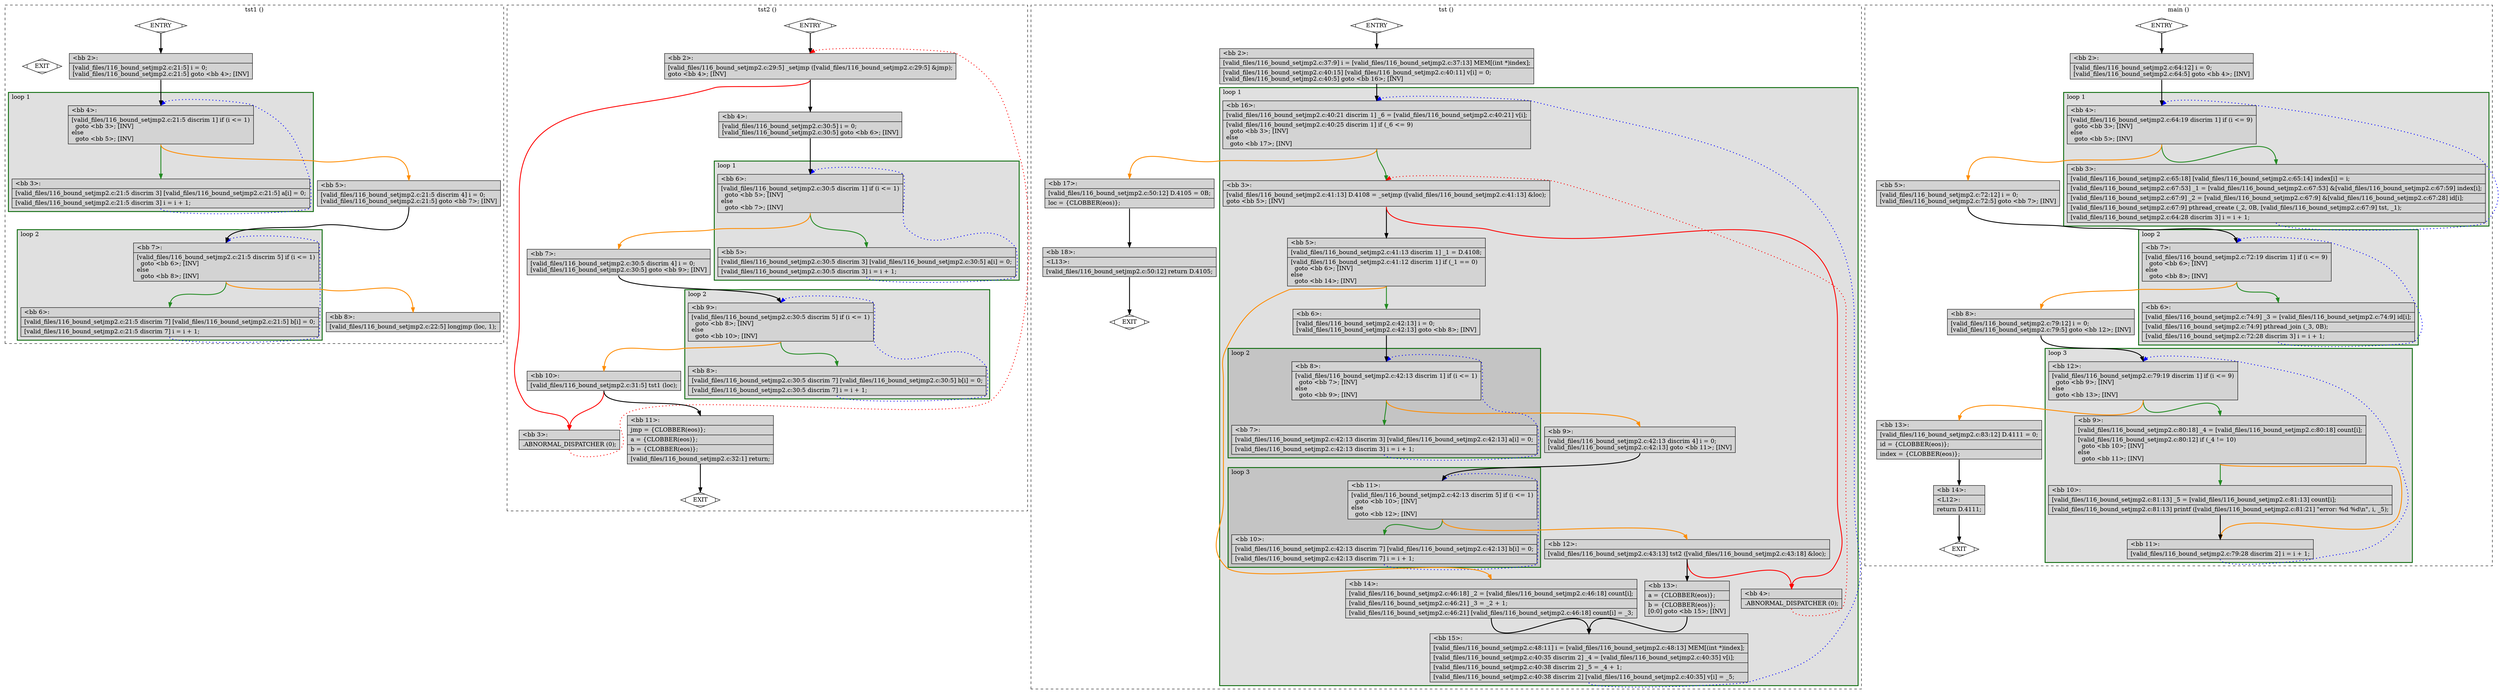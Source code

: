 digraph "a-116_bound_setjmp2.c.015t.cfg" {
overlap=false;
subgraph "cluster_tst1" {
	style="dashed";
	color="black";
	label="tst1 ()";
	subgraph cluster_0_2 {
	style="filled";
	color="darkgreen";
	fillcolor="grey88";
	label="loop 2";
	labeljust=l;
	penwidth=2;
	fn_0_basic_block_7 [shape=record,style=filled,fillcolor=lightgrey,label="{\<bb\ 7\>:\l\
|[valid_files/116_bound_setjmp2.c:21:5\ discrim\ 5]\ if\ (i\ \<=\ 1)\l\
\ \ goto\ \<bb\ 6\>;\ [INV]\l\
else\l\
\ \ goto\ \<bb\ 8\>;\ [INV]\l\
}"];

	fn_0_basic_block_6 [shape=record,style=filled,fillcolor=lightgrey,label="{\<bb\ 6\>:\l\
|[valid_files/116_bound_setjmp2.c:21:5\ discrim\ 7]\ [valid_files/116_bound_setjmp2.c:21:5]\ b[i]\ =\ 0;\l\
|[valid_files/116_bound_setjmp2.c:21:5\ discrim\ 7]\ i\ =\ i\ +\ 1;\l\
}"];

	}
	subgraph cluster_0_1 {
	style="filled";
	color="darkgreen";
	fillcolor="grey88";
	label="loop 1";
	labeljust=l;
	penwidth=2;
	fn_0_basic_block_4 [shape=record,style=filled,fillcolor=lightgrey,label="{\<bb\ 4\>:\l\
|[valid_files/116_bound_setjmp2.c:21:5\ discrim\ 1]\ if\ (i\ \<=\ 1)\l\
\ \ goto\ \<bb\ 3\>;\ [INV]\l\
else\l\
\ \ goto\ \<bb\ 5\>;\ [INV]\l\
}"];

	fn_0_basic_block_3 [shape=record,style=filled,fillcolor=lightgrey,label="{\<bb\ 3\>:\l\
|[valid_files/116_bound_setjmp2.c:21:5\ discrim\ 3]\ [valid_files/116_bound_setjmp2.c:21:5]\ a[i]\ =\ 0;\l\
|[valid_files/116_bound_setjmp2.c:21:5\ discrim\ 3]\ i\ =\ i\ +\ 1;\l\
}"];

	}
	fn_0_basic_block_0 [shape=Mdiamond,style=filled,fillcolor=white,label="ENTRY"];

	fn_0_basic_block_1 [shape=Mdiamond,style=filled,fillcolor=white,label="EXIT"];

	fn_0_basic_block_2 [shape=record,style=filled,fillcolor=lightgrey,label="{\<bb\ 2\>:\l\
|[valid_files/116_bound_setjmp2.c:21:5]\ i\ =\ 0;\l\
[valid_files/116_bound_setjmp2.c:21:5]\ goto\ \<bb\ 4\>;\ [INV]\l\
}"];

	fn_0_basic_block_5 [shape=record,style=filled,fillcolor=lightgrey,label="{\<bb\ 5\>:\l\
|[valid_files/116_bound_setjmp2.c:21:5\ discrim\ 4]\ i\ =\ 0;\l\
[valid_files/116_bound_setjmp2.c:21:5]\ goto\ \<bb\ 7\>;\ [INV]\l\
}"];

	fn_0_basic_block_8 [shape=record,style=filled,fillcolor=lightgrey,label="{\<bb\ 8\>:\l\
|[valid_files/116_bound_setjmp2.c:22:5]\ longjmp\ (loc,\ 1);\l\
}"];

	fn_0_basic_block_0:s -> fn_0_basic_block_2:n [style="solid,bold",color=black,weight=100,constraint=true];
	fn_0_basic_block_2:s -> fn_0_basic_block_4:n [style="solid,bold",color=black,weight=100,constraint=true];
	fn_0_basic_block_3:s -> fn_0_basic_block_4:n [style="dotted,bold",color=blue,weight=10,constraint=false];
	fn_0_basic_block_4:s -> fn_0_basic_block_3:n [style="solid,bold",color=forestgreen,weight=10,constraint=true];
	fn_0_basic_block_4:s -> fn_0_basic_block_5:n [style="solid,bold",color=darkorange,weight=10,constraint=true];
	fn_0_basic_block_5:s -> fn_0_basic_block_7:n [style="solid,bold",color=black,weight=100,constraint=true];
	fn_0_basic_block_6:s -> fn_0_basic_block_7:n [style="dotted,bold",color=blue,weight=10,constraint=false];
	fn_0_basic_block_7:s -> fn_0_basic_block_6:n [style="solid,bold",color=forestgreen,weight=10,constraint=true];
	fn_0_basic_block_7:s -> fn_0_basic_block_8:n [style="solid,bold",color=darkorange,weight=10,constraint=true];
	fn_0_basic_block_0:s -> fn_0_basic_block_1:n [style="invis",constraint=true];
}
subgraph "cluster_tst2" {
	style="dashed";
	color="black";
	label="tst2 ()";
	subgraph cluster_1_2 {
	style="filled";
	color="darkgreen";
	fillcolor="grey88";
	label="loop 2";
	labeljust=l;
	penwidth=2;
	fn_1_basic_block_9 [shape=record,style=filled,fillcolor=lightgrey,label="{\<bb\ 9\>:\l\
|[valid_files/116_bound_setjmp2.c:30:5\ discrim\ 5]\ if\ (i\ \<=\ 1)\l\
\ \ goto\ \<bb\ 8\>;\ [INV]\l\
else\l\
\ \ goto\ \<bb\ 10\>;\ [INV]\l\
}"];

	fn_1_basic_block_8 [shape=record,style=filled,fillcolor=lightgrey,label="{\<bb\ 8\>:\l\
|[valid_files/116_bound_setjmp2.c:30:5\ discrim\ 7]\ [valid_files/116_bound_setjmp2.c:30:5]\ b[i]\ =\ 0;\l\
|[valid_files/116_bound_setjmp2.c:30:5\ discrim\ 7]\ i\ =\ i\ +\ 1;\l\
}"];

	}
	subgraph cluster_1_1 {
	style="filled";
	color="darkgreen";
	fillcolor="grey88";
	label="loop 1";
	labeljust=l;
	penwidth=2;
	fn_1_basic_block_6 [shape=record,style=filled,fillcolor=lightgrey,label="{\<bb\ 6\>:\l\
|[valid_files/116_bound_setjmp2.c:30:5\ discrim\ 1]\ if\ (i\ \<=\ 1)\l\
\ \ goto\ \<bb\ 5\>;\ [INV]\l\
else\l\
\ \ goto\ \<bb\ 7\>;\ [INV]\l\
}"];

	fn_1_basic_block_5 [shape=record,style=filled,fillcolor=lightgrey,label="{\<bb\ 5\>:\l\
|[valid_files/116_bound_setjmp2.c:30:5\ discrim\ 3]\ [valid_files/116_bound_setjmp2.c:30:5]\ a[i]\ =\ 0;\l\
|[valid_files/116_bound_setjmp2.c:30:5\ discrim\ 3]\ i\ =\ i\ +\ 1;\l\
}"];

	}
	fn_1_basic_block_0 [shape=Mdiamond,style=filled,fillcolor=white,label="ENTRY"];

	fn_1_basic_block_1 [shape=Mdiamond,style=filled,fillcolor=white,label="EXIT"];

	fn_1_basic_block_2 [shape=record,style=filled,fillcolor=lightgrey,label="{\<bb\ 2\>:\l\
|[valid_files/116_bound_setjmp2.c:29:5]\ _setjmp\ ([valid_files/116_bound_setjmp2.c:29:5]\ &jmp);\l\
goto\ \<bb\ 4\>;\ [INV]\l\
}"];

	fn_1_basic_block_3 [shape=record,style=filled,fillcolor=lightgrey,label="{\<bb\ 3\>:\l\
|.ABNORMAL_DISPATCHER\ (0);\l\
}"];

	fn_1_basic_block_4 [shape=record,style=filled,fillcolor=lightgrey,label="{\<bb\ 4\>:\l\
|[valid_files/116_bound_setjmp2.c:30:5]\ i\ =\ 0;\l\
[valid_files/116_bound_setjmp2.c:30:5]\ goto\ \<bb\ 6\>;\ [INV]\l\
}"];

	fn_1_basic_block_7 [shape=record,style=filled,fillcolor=lightgrey,label="{\<bb\ 7\>:\l\
|[valid_files/116_bound_setjmp2.c:30:5\ discrim\ 4]\ i\ =\ 0;\l\
[valid_files/116_bound_setjmp2.c:30:5]\ goto\ \<bb\ 9\>;\ [INV]\l\
}"];

	fn_1_basic_block_10 [shape=record,style=filled,fillcolor=lightgrey,label="{\<bb\ 10\>:\l\
|[valid_files/116_bound_setjmp2.c:31:5]\ tst1\ (loc);\l\
}"];

	fn_1_basic_block_11 [shape=record,style=filled,fillcolor=lightgrey,label="{\<bb\ 11\>:\l\
|jmp\ =\ \{CLOBBER(eos)\};\l\
|a\ =\ \{CLOBBER(eos)\};\l\
|b\ =\ \{CLOBBER(eos)\};\l\
|[valid_files/116_bound_setjmp2.c:32:1]\ return;\l\
}"];

	fn_1_basic_block_0:s -> fn_1_basic_block_2:n [style="solid,bold",color=black,weight=100,constraint=true];
	fn_1_basic_block_2:s -> fn_1_basic_block_4:n [style="solid,bold",color=black,weight=100,constraint=true];
	fn_1_basic_block_2:s -> fn_1_basic_block_3:n [style="solid,bold",color=red,weight=10,constraint=true];
	fn_1_basic_block_3:s -> fn_1_basic_block_2:n [style="dotted,bold",color=red,weight=10,constraint=false];
	fn_1_basic_block_4:s -> fn_1_basic_block_6:n [style="solid,bold",color=black,weight=100,constraint=true];
	fn_1_basic_block_5:s -> fn_1_basic_block_6:n [style="dotted,bold",color=blue,weight=10,constraint=false];
	fn_1_basic_block_6:s -> fn_1_basic_block_5:n [style="solid,bold",color=forestgreen,weight=10,constraint=true];
	fn_1_basic_block_6:s -> fn_1_basic_block_7:n [style="solid,bold",color=darkorange,weight=10,constraint=true];
	fn_1_basic_block_7:s -> fn_1_basic_block_9:n [style="solid,bold",color=black,weight=100,constraint=true];
	fn_1_basic_block_8:s -> fn_1_basic_block_9:n [style="dotted,bold",color=blue,weight=10,constraint=false];
	fn_1_basic_block_9:s -> fn_1_basic_block_8:n [style="solid,bold",color=forestgreen,weight=10,constraint=true];
	fn_1_basic_block_9:s -> fn_1_basic_block_10:n [style="solid,bold",color=darkorange,weight=10,constraint=true];
	fn_1_basic_block_10:s -> fn_1_basic_block_11:n [style="solid,bold",color=black,weight=100,constraint=true];
	fn_1_basic_block_10:s -> fn_1_basic_block_3:n [style="solid,bold",color=red,weight=10,constraint=true];
	fn_1_basic_block_11:s -> fn_1_basic_block_1:n [style="solid,bold",color=black,weight=10,constraint=true];
	fn_1_basic_block_0:s -> fn_1_basic_block_1:n [style="invis",constraint=true];
}
subgraph "cluster_tst" {
	style="dashed";
	color="black";
	label="tst ()";
	subgraph cluster_2_1 {
	style="filled";
	color="darkgreen";
	fillcolor="grey88";
	label="loop 1";
	labeljust=l;
	penwidth=2;
	subgraph cluster_2_3 {
	style="filled";
	color="darkgreen";
	fillcolor="grey77";
	label="loop 3";
	labeljust=l;
	penwidth=2;
	fn_2_basic_block_11 [shape=record,style=filled,fillcolor=lightgrey,label="{\<bb\ 11\>:\l\
|[valid_files/116_bound_setjmp2.c:42:13\ discrim\ 5]\ if\ (i\ \<=\ 1)\l\
\ \ goto\ \<bb\ 10\>;\ [INV]\l\
else\l\
\ \ goto\ \<bb\ 12\>;\ [INV]\l\
}"];

	fn_2_basic_block_10 [shape=record,style=filled,fillcolor=lightgrey,label="{\<bb\ 10\>:\l\
|[valid_files/116_bound_setjmp2.c:42:13\ discrim\ 7]\ [valid_files/116_bound_setjmp2.c:42:13]\ b[i]\ =\ 0;\l\
|[valid_files/116_bound_setjmp2.c:42:13\ discrim\ 7]\ i\ =\ i\ +\ 1;\l\
}"];

	}
	subgraph cluster_2_2 {
	style="filled";
	color="darkgreen";
	fillcolor="grey77";
	label="loop 2";
	labeljust=l;
	penwidth=2;
	fn_2_basic_block_8 [shape=record,style=filled,fillcolor=lightgrey,label="{\<bb\ 8\>:\l\
|[valid_files/116_bound_setjmp2.c:42:13\ discrim\ 1]\ if\ (i\ \<=\ 1)\l\
\ \ goto\ \<bb\ 7\>;\ [INV]\l\
else\l\
\ \ goto\ \<bb\ 9\>;\ [INV]\l\
}"];

	fn_2_basic_block_7 [shape=record,style=filled,fillcolor=lightgrey,label="{\<bb\ 7\>:\l\
|[valid_files/116_bound_setjmp2.c:42:13\ discrim\ 3]\ [valid_files/116_bound_setjmp2.c:42:13]\ a[i]\ =\ 0;\l\
|[valid_files/116_bound_setjmp2.c:42:13\ discrim\ 3]\ i\ =\ i\ +\ 1;\l\
}"];

	}
	fn_2_basic_block_16 [shape=record,style=filled,fillcolor=lightgrey,label="{\<bb\ 16\>:\l\
|[valid_files/116_bound_setjmp2.c:40:21\ discrim\ 1]\ _6\ =\ [valid_files/116_bound_setjmp2.c:40:21]\ v[i];\l\
|[valid_files/116_bound_setjmp2.c:40:25\ discrim\ 1]\ if\ (_6\ \<=\ 9)\l\
\ \ goto\ \<bb\ 3\>;\ [INV]\l\
else\l\
\ \ goto\ \<bb\ 17\>;\ [INV]\l\
}"];

	fn_2_basic_block_3 [shape=record,style=filled,fillcolor=lightgrey,label="{\<bb\ 3\>:\l\
|[valid_files/116_bound_setjmp2.c:41:13]\ D.4108\ =\ _setjmp\ ([valid_files/116_bound_setjmp2.c:41:13]\ &loc);\l\
goto\ \<bb\ 5\>;\ [INV]\l\
}"];

	fn_2_basic_block_5 [shape=record,style=filled,fillcolor=lightgrey,label="{\<bb\ 5\>:\l\
|[valid_files/116_bound_setjmp2.c:41:13\ discrim\ 1]\ _1\ =\ D.4108;\l\
|[valid_files/116_bound_setjmp2.c:41:12\ discrim\ 1]\ if\ (_1\ ==\ 0)\l\
\ \ goto\ \<bb\ 6\>;\ [INV]\l\
else\l\
\ \ goto\ \<bb\ 14\>;\ [INV]\l\
}"];

	fn_2_basic_block_4 [shape=record,style=filled,fillcolor=lightgrey,label="{\<bb\ 4\>:\l\
|.ABNORMAL_DISPATCHER\ (0);\l\
}"];

	fn_2_basic_block_6 [shape=record,style=filled,fillcolor=lightgrey,label="{\<bb\ 6\>:\l\
|[valid_files/116_bound_setjmp2.c:42:13]\ i\ =\ 0;\l\
[valid_files/116_bound_setjmp2.c:42:13]\ goto\ \<bb\ 8\>;\ [INV]\l\
}"];

	fn_2_basic_block_14 [shape=record,style=filled,fillcolor=lightgrey,label="{\<bb\ 14\>:\l\
|[valid_files/116_bound_setjmp2.c:46:18]\ _2\ =\ [valid_files/116_bound_setjmp2.c:46:18]\ count[i];\l\
|[valid_files/116_bound_setjmp2.c:46:21]\ _3\ =\ _2\ +\ 1;\l\
|[valid_files/116_bound_setjmp2.c:46:21]\ [valid_files/116_bound_setjmp2.c:46:18]\ count[i]\ =\ _3;\l\
}"];

	fn_2_basic_block_15 [shape=record,style=filled,fillcolor=lightgrey,label="{\<bb\ 15\>:\l\
|[valid_files/116_bound_setjmp2.c:48:11]\ i\ =\ [valid_files/116_bound_setjmp2.c:48:13]\ MEM[(int\ *)index];\l\
|[valid_files/116_bound_setjmp2.c:40:35\ discrim\ 2]\ _4\ =\ [valid_files/116_bound_setjmp2.c:40:35]\ v[i];\l\
|[valid_files/116_bound_setjmp2.c:40:38\ discrim\ 2]\ _5\ =\ _4\ +\ 1;\l\
|[valid_files/116_bound_setjmp2.c:40:38\ discrim\ 2]\ [valid_files/116_bound_setjmp2.c:40:35]\ v[i]\ =\ _5;\l\
}"];

	fn_2_basic_block_9 [shape=record,style=filled,fillcolor=lightgrey,label="{\<bb\ 9\>:\l\
|[valid_files/116_bound_setjmp2.c:42:13\ discrim\ 4]\ i\ =\ 0;\l\
[valid_files/116_bound_setjmp2.c:42:13]\ goto\ \<bb\ 11\>;\ [INV]\l\
}"];

	fn_2_basic_block_12 [shape=record,style=filled,fillcolor=lightgrey,label="{\<bb\ 12\>:\l\
|[valid_files/116_bound_setjmp2.c:43:13]\ tst2\ ([valid_files/116_bound_setjmp2.c:43:18]\ &loc);\l\
}"];

	fn_2_basic_block_13 [shape=record,style=filled,fillcolor=lightgrey,label="{\<bb\ 13\>:\l\
|a\ =\ \{CLOBBER(eos)\};\l\
|b\ =\ \{CLOBBER(eos)\};\l\
[0:0]\ goto\ \<bb\ 15\>;\ [INV]\l\
}"];

	}
	fn_2_basic_block_0 [shape=Mdiamond,style=filled,fillcolor=white,label="ENTRY"];

	fn_2_basic_block_1 [shape=Mdiamond,style=filled,fillcolor=white,label="EXIT"];

	fn_2_basic_block_2 [shape=record,style=filled,fillcolor=lightgrey,label="{\<bb\ 2\>:\l\
|[valid_files/116_bound_setjmp2.c:37:9]\ i\ =\ [valid_files/116_bound_setjmp2.c:37:13]\ MEM[(int\ *)index];\l\
|[valid_files/116_bound_setjmp2.c:40:15]\ [valid_files/116_bound_setjmp2.c:40:11]\ v[i]\ =\ 0;\l\
[valid_files/116_bound_setjmp2.c:40:5]\ goto\ \<bb\ 16\>;\ [INV]\l\
}"];

	fn_2_basic_block_17 [shape=record,style=filled,fillcolor=lightgrey,label="{\<bb\ 17\>:\l\
|[valid_files/116_bound_setjmp2.c:50:12]\ D.4105\ =\ 0B;\l\
|loc\ =\ \{CLOBBER(eos)\};\l\
}"];

	fn_2_basic_block_18 [shape=record,style=filled,fillcolor=lightgrey,label="{\<bb\ 18\>:\l\
|\<L13\>:\l\
|[valid_files/116_bound_setjmp2.c:50:12]\ return\ D.4105;\l\
}"];

	fn_2_basic_block_0:s -> fn_2_basic_block_2:n [style="solid,bold",color=black,weight=100,constraint=true];
	fn_2_basic_block_2:s -> fn_2_basic_block_16:n [style="solid,bold",color=black,weight=100,constraint=true];
	fn_2_basic_block_3:s -> fn_2_basic_block_5:n [style="solid,bold",color=black,weight=100,constraint=true];
	fn_2_basic_block_3:s -> fn_2_basic_block_4:n [style="solid,bold",color=red,weight=10,constraint=true];
	fn_2_basic_block_4:s -> fn_2_basic_block_3:n [style="dotted,bold",color=red,weight=10,constraint=false];
	fn_2_basic_block_5:s -> fn_2_basic_block_6:n [style="solid,bold",color=forestgreen,weight=10,constraint=true];
	fn_2_basic_block_5:s -> fn_2_basic_block_14:n [style="solid,bold",color=darkorange,weight=10,constraint=true];
	fn_2_basic_block_6:s -> fn_2_basic_block_8:n [style="solid,bold",color=black,weight=100,constraint=true];
	fn_2_basic_block_7:s -> fn_2_basic_block_8:n [style="dotted,bold",color=blue,weight=10,constraint=false];
	fn_2_basic_block_8:s -> fn_2_basic_block_7:n [style="solid,bold",color=forestgreen,weight=10,constraint=true];
	fn_2_basic_block_8:s -> fn_2_basic_block_9:n [style="solid,bold",color=darkorange,weight=10,constraint=true];
	fn_2_basic_block_9:s -> fn_2_basic_block_11:n [style="solid,bold",color=black,weight=100,constraint=true];
	fn_2_basic_block_10:s -> fn_2_basic_block_11:n [style="dotted,bold",color=blue,weight=10,constraint=false];
	fn_2_basic_block_11:s -> fn_2_basic_block_10:n [style="solid,bold",color=forestgreen,weight=10,constraint=true];
	fn_2_basic_block_11:s -> fn_2_basic_block_12:n [style="solid,bold",color=darkorange,weight=10,constraint=true];
	fn_2_basic_block_12:s -> fn_2_basic_block_13:n [style="solid,bold",color=black,weight=100,constraint=true];
	fn_2_basic_block_12:s -> fn_2_basic_block_4:n [style="solid,bold",color=red,weight=10,constraint=true];
	fn_2_basic_block_13:s -> fn_2_basic_block_15:n [style="solid,bold",color=black,weight=100,constraint=true];
	fn_2_basic_block_14:s -> fn_2_basic_block_15:n [style="solid,bold",color=black,weight=100,constraint=true];
	fn_2_basic_block_15:s -> fn_2_basic_block_16:n [style="dotted,bold",color=blue,weight=10,constraint=false];
	fn_2_basic_block_16:s -> fn_2_basic_block_3:n [style="solid,bold",color=forestgreen,weight=10,constraint=true];
	fn_2_basic_block_16:s -> fn_2_basic_block_17:n [style="solid,bold",color=darkorange,weight=10,constraint=true];
	fn_2_basic_block_17:s -> fn_2_basic_block_18:n [style="solid,bold",color=black,weight=100,constraint=true];
	fn_2_basic_block_18:s -> fn_2_basic_block_1:n [style="solid,bold",color=black,weight=10,constraint=true];
	fn_2_basic_block_0:s -> fn_2_basic_block_1:n [style="invis",constraint=true];
}
subgraph "cluster_main" {
	style="dashed";
	color="black";
	label="main ()";
	subgraph cluster_3_3 {
	style="filled";
	color="darkgreen";
	fillcolor="grey88";
	label="loop 3";
	labeljust=l;
	penwidth=2;
	fn_3_basic_block_12 [shape=record,style=filled,fillcolor=lightgrey,label="{\<bb\ 12\>:\l\
|[valid_files/116_bound_setjmp2.c:79:19\ discrim\ 1]\ if\ (i\ \<=\ 9)\l\
\ \ goto\ \<bb\ 9\>;\ [INV]\l\
else\l\
\ \ goto\ \<bb\ 13\>;\ [INV]\l\
}"];

	fn_3_basic_block_9 [shape=record,style=filled,fillcolor=lightgrey,label="{\<bb\ 9\>:\l\
|[valid_files/116_bound_setjmp2.c:80:18]\ _4\ =\ [valid_files/116_bound_setjmp2.c:80:18]\ count[i];\l\
|[valid_files/116_bound_setjmp2.c:80:12]\ if\ (_4\ !=\ 10)\l\
\ \ goto\ \<bb\ 10\>;\ [INV]\l\
else\l\
\ \ goto\ \<bb\ 11\>;\ [INV]\l\
}"];

	fn_3_basic_block_10 [shape=record,style=filled,fillcolor=lightgrey,label="{\<bb\ 10\>:\l\
|[valid_files/116_bound_setjmp2.c:81:13]\ _5\ =\ [valid_files/116_bound_setjmp2.c:81:13]\ count[i];\l\
|[valid_files/116_bound_setjmp2.c:81:13]\ printf\ ([valid_files/116_bound_setjmp2.c:81:21]\ \"error:\ %d\ %d\\n\",\ i,\ _5);\l\
}"];

	fn_3_basic_block_11 [shape=record,style=filled,fillcolor=lightgrey,label="{\<bb\ 11\>:\l\
|[valid_files/116_bound_setjmp2.c:79:28\ discrim\ 2]\ i\ =\ i\ +\ 1;\l\
}"];

	}
	subgraph cluster_3_2 {
	style="filled";
	color="darkgreen";
	fillcolor="grey88";
	label="loop 2";
	labeljust=l;
	penwidth=2;
	fn_3_basic_block_7 [shape=record,style=filled,fillcolor=lightgrey,label="{\<bb\ 7\>:\l\
|[valid_files/116_bound_setjmp2.c:72:19\ discrim\ 1]\ if\ (i\ \<=\ 9)\l\
\ \ goto\ \<bb\ 6\>;\ [INV]\l\
else\l\
\ \ goto\ \<bb\ 8\>;\ [INV]\l\
}"];

	fn_3_basic_block_6 [shape=record,style=filled,fillcolor=lightgrey,label="{\<bb\ 6\>:\l\
|[valid_files/116_bound_setjmp2.c:74:9]\ _3\ =\ [valid_files/116_bound_setjmp2.c:74:9]\ id[i];\l\
|[valid_files/116_bound_setjmp2.c:74:9]\ pthread_join\ (_3,\ 0B);\l\
|[valid_files/116_bound_setjmp2.c:72:28\ discrim\ 3]\ i\ =\ i\ +\ 1;\l\
}"];

	}
	subgraph cluster_3_1 {
	style="filled";
	color="darkgreen";
	fillcolor="grey88";
	label="loop 1";
	labeljust=l;
	penwidth=2;
	fn_3_basic_block_4 [shape=record,style=filled,fillcolor=lightgrey,label="{\<bb\ 4\>:\l\
|[valid_files/116_bound_setjmp2.c:64:19\ discrim\ 1]\ if\ (i\ \<=\ 9)\l\
\ \ goto\ \<bb\ 3\>;\ [INV]\l\
else\l\
\ \ goto\ \<bb\ 5\>;\ [INV]\l\
}"];

	fn_3_basic_block_3 [shape=record,style=filled,fillcolor=lightgrey,label="{\<bb\ 3\>:\l\
|[valid_files/116_bound_setjmp2.c:65:18]\ [valid_files/116_bound_setjmp2.c:65:14]\ index[i]\ =\ i;\l\
|[valid_files/116_bound_setjmp2.c:67:53]\ _1\ =\ [valid_files/116_bound_setjmp2.c:67:53]\ &[valid_files/116_bound_setjmp2.c:67:59]\ index[i];\l\
|[valid_files/116_bound_setjmp2.c:67:9]\ _2\ =\ [valid_files/116_bound_setjmp2.c:67:9]\ &[valid_files/116_bound_setjmp2.c:67:28]\ id[i];\l\
|[valid_files/116_bound_setjmp2.c:67:9]\ pthread_create\ (_2,\ 0B,\ [valid_files/116_bound_setjmp2.c:67:9]\ tst,\ _1);\l\
|[valid_files/116_bound_setjmp2.c:64:28\ discrim\ 3]\ i\ =\ i\ +\ 1;\l\
}"];

	}
	fn_3_basic_block_0 [shape=Mdiamond,style=filled,fillcolor=white,label="ENTRY"];

	fn_3_basic_block_1 [shape=Mdiamond,style=filled,fillcolor=white,label="EXIT"];

	fn_3_basic_block_2 [shape=record,style=filled,fillcolor=lightgrey,label="{\<bb\ 2\>:\l\
|[valid_files/116_bound_setjmp2.c:64:12]\ i\ =\ 0;\l\
[valid_files/116_bound_setjmp2.c:64:5]\ goto\ \<bb\ 4\>;\ [INV]\l\
}"];

	fn_3_basic_block_5 [shape=record,style=filled,fillcolor=lightgrey,label="{\<bb\ 5\>:\l\
|[valid_files/116_bound_setjmp2.c:72:12]\ i\ =\ 0;\l\
[valid_files/116_bound_setjmp2.c:72:5]\ goto\ \<bb\ 7\>;\ [INV]\l\
}"];

	fn_3_basic_block_8 [shape=record,style=filled,fillcolor=lightgrey,label="{\<bb\ 8\>:\l\
|[valid_files/116_bound_setjmp2.c:79:12]\ i\ =\ 0;\l\
[valid_files/116_bound_setjmp2.c:79:5]\ goto\ \<bb\ 12\>;\ [INV]\l\
}"];

	fn_3_basic_block_13 [shape=record,style=filled,fillcolor=lightgrey,label="{\<bb\ 13\>:\l\
|[valid_files/116_bound_setjmp2.c:83:12]\ D.4111\ =\ 0;\l\
|id\ =\ \{CLOBBER(eos)\};\l\
|index\ =\ \{CLOBBER(eos)\};\l\
}"];

	fn_3_basic_block_14 [shape=record,style=filled,fillcolor=lightgrey,label="{\<bb\ 14\>:\l\
|\<L12\>:\l\
|return\ D.4111;\l\
}"];

	fn_3_basic_block_0:s -> fn_3_basic_block_2:n [style="solid,bold",color=black,weight=100,constraint=true];
	fn_3_basic_block_2:s -> fn_3_basic_block_4:n [style="solid,bold",color=black,weight=100,constraint=true];
	fn_3_basic_block_3:s -> fn_3_basic_block_4:n [style="dotted,bold",color=blue,weight=10,constraint=false];
	fn_3_basic_block_4:s -> fn_3_basic_block_3:n [style="solid,bold",color=forestgreen,weight=10,constraint=true];
	fn_3_basic_block_4:s -> fn_3_basic_block_5:n [style="solid,bold",color=darkorange,weight=10,constraint=true];
	fn_3_basic_block_5:s -> fn_3_basic_block_7:n [style="solid,bold",color=black,weight=100,constraint=true];
	fn_3_basic_block_6:s -> fn_3_basic_block_7:n [style="dotted,bold",color=blue,weight=10,constraint=false];
	fn_3_basic_block_7:s -> fn_3_basic_block_6:n [style="solid,bold",color=forestgreen,weight=10,constraint=true];
	fn_3_basic_block_7:s -> fn_3_basic_block_8:n [style="solid,bold",color=darkorange,weight=10,constraint=true];
	fn_3_basic_block_8:s -> fn_3_basic_block_12:n [style="solid,bold",color=black,weight=100,constraint=true];
	fn_3_basic_block_9:s -> fn_3_basic_block_10:n [style="solid,bold",color=forestgreen,weight=10,constraint=true];
	fn_3_basic_block_9:s -> fn_3_basic_block_11:n [style="solid,bold",color=darkorange,weight=10,constraint=true];
	fn_3_basic_block_10:s -> fn_3_basic_block_11:n [style="solid,bold",color=black,weight=100,constraint=true];
	fn_3_basic_block_11:s -> fn_3_basic_block_12:n [style="dotted,bold",color=blue,weight=10,constraint=false];
	fn_3_basic_block_12:s -> fn_3_basic_block_9:n [style="solid,bold",color=forestgreen,weight=10,constraint=true];
	fn_3_basic_block_12:s -> fn_3_basic_block_13:n [style="solid,bold",color=darkorange,weight=10,constraint=true];
	fn_3_basic_block_13:s -> fn_3_basic_block_14:n [style="solid,bold",color=black,weight=100,constraint=true];
	fn_3_basic_block_14:s -> fn_3_basic_block_1:n [style="solid,bold",color=black,weight=10,constraint=true];
	fn_3_basic_block_0:s -> fn_3_basic_block_1:n [style="invis",constraint=true];
}
}
